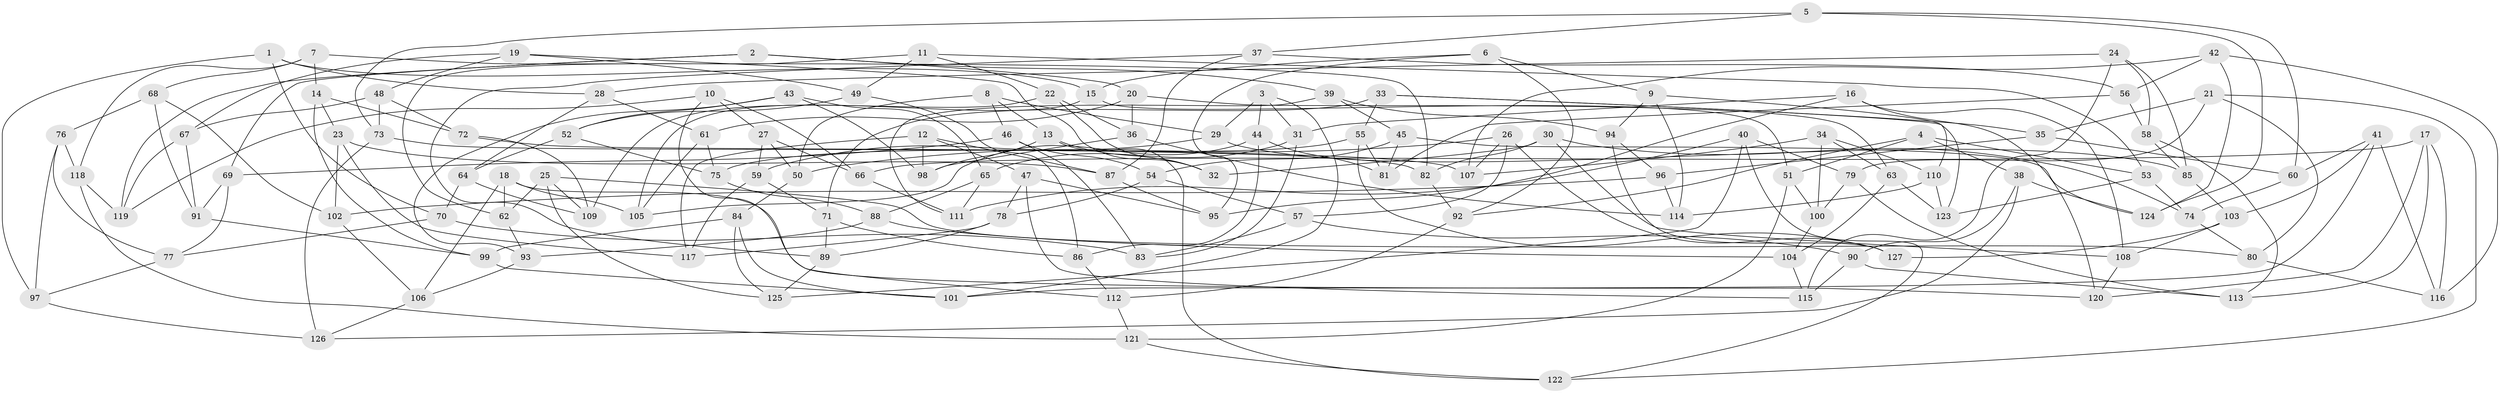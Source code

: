 // Generated by graph-tools (version 1.1) at 2025/38/03/09/25 02:38:05]
// undirected, 127 vertices, 254 edges
graph export_dot {
graph [start="1"]
  node [color=gray90,style=filled];
  1;
  2;
  3;
  4;
  5;
  6;
  7;
  8;
  9;
  10;
  11;
  12;
  13;
  14;
  15;
  16;
  17;
  18;
  19;
  20;
  21;
  22;
  23;
  24;
  25;
  26;
  27;
  28;
  29;
  30;
  31;
  32;
  33;
  34;
  35;
  36;
  37;
  38;
  39;
  40;
  41;
  42;
  43;
  44;
  45;
  46;
  47;
  48;
  49;
  50;
  51;
  52;
  53;
  54;
  55;
  56;
  57;
  58;
  59;
  60;
  61;
  62;
  63;
  64;
  65;
  66;
  67;
  68;
  69;
  70;
  71;
  72;
  73;
  74;
  75;
  76;
  77;
  78;
  79;
  80;
  81;
  82;
  83;
  84;
  85;
  86;
  87;
  88;
  89;
  90;
  91;
  92;
  93;
  94;
  95;
  96;
  97;
  98;
  99;
  100;
  101;
  102;
  103;
  104;
  105;
  106;
  107;
  108;
  109;
  110;
  111;
  112;
  113;
  114;
  115;
  116;
  117;
  118;
  119;
  120;
  121;
  122;
  123;
  124;
  125;
  126;
  127;
  1 -- 15;
  1 -- 97;
  1 -- 70;
  1 -- 28;
  2 -- 69;
  2 -- 119;
  2 -- 39;
  2 -- 20;
  3 -- 44;
  3 -- 29;
  3 -- 31;
  3 -- 101;
  4 -- 51;
  4 -- 92;
  4 -- 38;
  4 -- 53;
  5 -- 37;
  5 -- 73;
  5 -- 124;
  5 -- 60;
  6 -- 9;
  6 -- 15;
  6 -- 95;
  6 -- 92;
  7 -- 14;
  7 -- 82;
  7 -- 68;
  7 -- 118;
  8 -- 46;
  8 -- 13;
  8 -- 50;
  8 -- 29;
  9 -- 94;
  9 -- 114;
  9 -- 110;
  10 -- 112;
  10 -- 27;
  10 -- 66;
  10 -- 119;
  11 -- 49;
  11 -- 62;
  11 -- 53;
  11 -- 22;
  12 -- 47;
  12 -- 98;
  12 -- 87;
  12 -- 117;
  13 -- 98;
  13 -- 32;
  13 -- 122;
  14 -- 99;
  14 -- 72;
  14 -- 23;
  15 -- 51;
  15 -- 105;
  16 -- 95;
  16 -- 108;
  16 -- 120;
  16 -- 31;
  17 -- 113;
  17 -- 66;
  17 -- 120;
  17 -- 116;
  18 -- 62;
  18 -- 106;
  18 -- 120;
  18 -- 105;
  19 -- 67;
  19 -- 32;
  19 -- 49;
  19 -- 48;
  20 -- 36;
  20 -- 61;
  20 -- 63;
  21 -- 35;
  21 -- 79;
  21 -- 122;
  21 -- 80;
  22 -- 32;
  22 -- 36;
  22 -- 109;
  23 -- 102;
  23 -- 117;
  23 -- 87;
  24 -- 115;
  24 -- 58;
  24 -- 85;
  24 -- 28;
  25 -- 62;
  25 -- 109;
  25 -- 125;
  25 -- 80;
  26 -- 57;
  26 -- 107;
  26 -- 127;
  26 -- 50;
  27 -- 66;
  27 -- 59;
  27 -- 50;
  28 -- 61;
  28 -- 64;
  29 -- 85;
  29 -- 59;
  30 -- 32;
  30 -- 74;
  30 -- 82;
  30 -- 108;
  31 -- 65;
  31 -- 83;
  33 -- 35;
  33 -- 71;
  33 -- 123;
  33 -- 55;
  34 -- 63;
  34 -- 100;
  34 -- 107;
  34 -- 110;
  35 -- 96;
  35 -- 60;
  36 -- 98;
  36 -- 114;
  37 -- 56;
  37 -- 87;
  37 -- 89;
  38 -- 126;
  38 -- 124;
  38 -- 90;
  39 -- 45;
  39 -- 111;
  39 -- 94;
  40 -- 111;
  40 -- 122;
  40 -- 79;
  40 -- 125;
  41 -- 60;
  41 -- 103;
  41 -- 101;
  41 -- 116;
  42 -- 56;
  42 -- 124;
  42 -- 116;
  42 -- 107;
  43 -- 98;
  43 -- 93;
  43 -- 52;
  43 -- 65;
  44 -- 86;
  44 -- 81;
  44 -- 105;
  45 -- 81;
  45 -- 54;
  45 -- 124;
  46 -- 69;
  46 -- 54;
  46 -- 83;
  47 -- 95;
  47 -- 78;
  47 -- 115;
  48 -- 72;
  48 -- 67;
  48 -- 73;
  49 -- 52;
  49 -- 86;
  50 -- 84;
  51 -- 100;
  51 -- 121;
  52 -- 75;
  52 -- 64;
  53 -- 123;
  53 -- 74;
  54 -- 78;
  54 -- 57;
  55 -- 127;
  55 -- 81;
  55 -- 75;
  56 -- 58;
  56 -- 81;
  57 -- 83;
  57 -- 90;
  58 -- 113;
  58 -- 85;
  59 -- 71;
  59 -- 117;
  60 -- 74;
  61 -- 105;
  61 -- 75;
  62 -- 93;
  63 -- 123;
  63 -- 104;
  64 -- 109;
  64 -- 70;
  65 -- 111;
  65 -- 88;
  66 -- 111;
  67 -- 91;
  67 -- 119;
  68 -- 76;
  68 -- 91;
  68 -- 102;
  69 -- 77;
  69 -- 91;
  70 -- 83;
  70 -- 77;
  71 -- 86;
  71 -- 89;
  72 -- 107;
  72 -- 109;
  73 -- 82;
  73 -- 126;
  74 -- 80;
  75 -- 88;
  76 -- 118;
  76 -- 97;
  76 -- 77;
  77 -- 97;
  78 -- 117;
  78 -- 89;
  79 -- 100;
  79 -- 113;
  80 -- 116;
  82 -- 92;
  84 -- 101;
  84 -- 99;
  84 -- 125;
  85 -- 103;
  86 -- 112;
  87 -- 95;
  88 -- 93;
  88 -- 104;
  89 -- 125;
  90 -- 115;
  90 -- 113;
  91 -- 99;
  92 -- 112;
  93 -- 106;
  94 -- 127;
  94 -- 96;
  96 -- 114;
  96 -- 102;
  97 -- 126;
  99 -- 101;
  100 -- 104;
  102 -- 106;
  103 -- 127;
  103 -- 108;
  104 -- 115;
  106 -- 126;
  108 -- 120;
  110 -- 123;
  110 -- 114;
  112 -- 121;
  118 -- 119;
  118 -- 121;
  121 -- 122;
}
